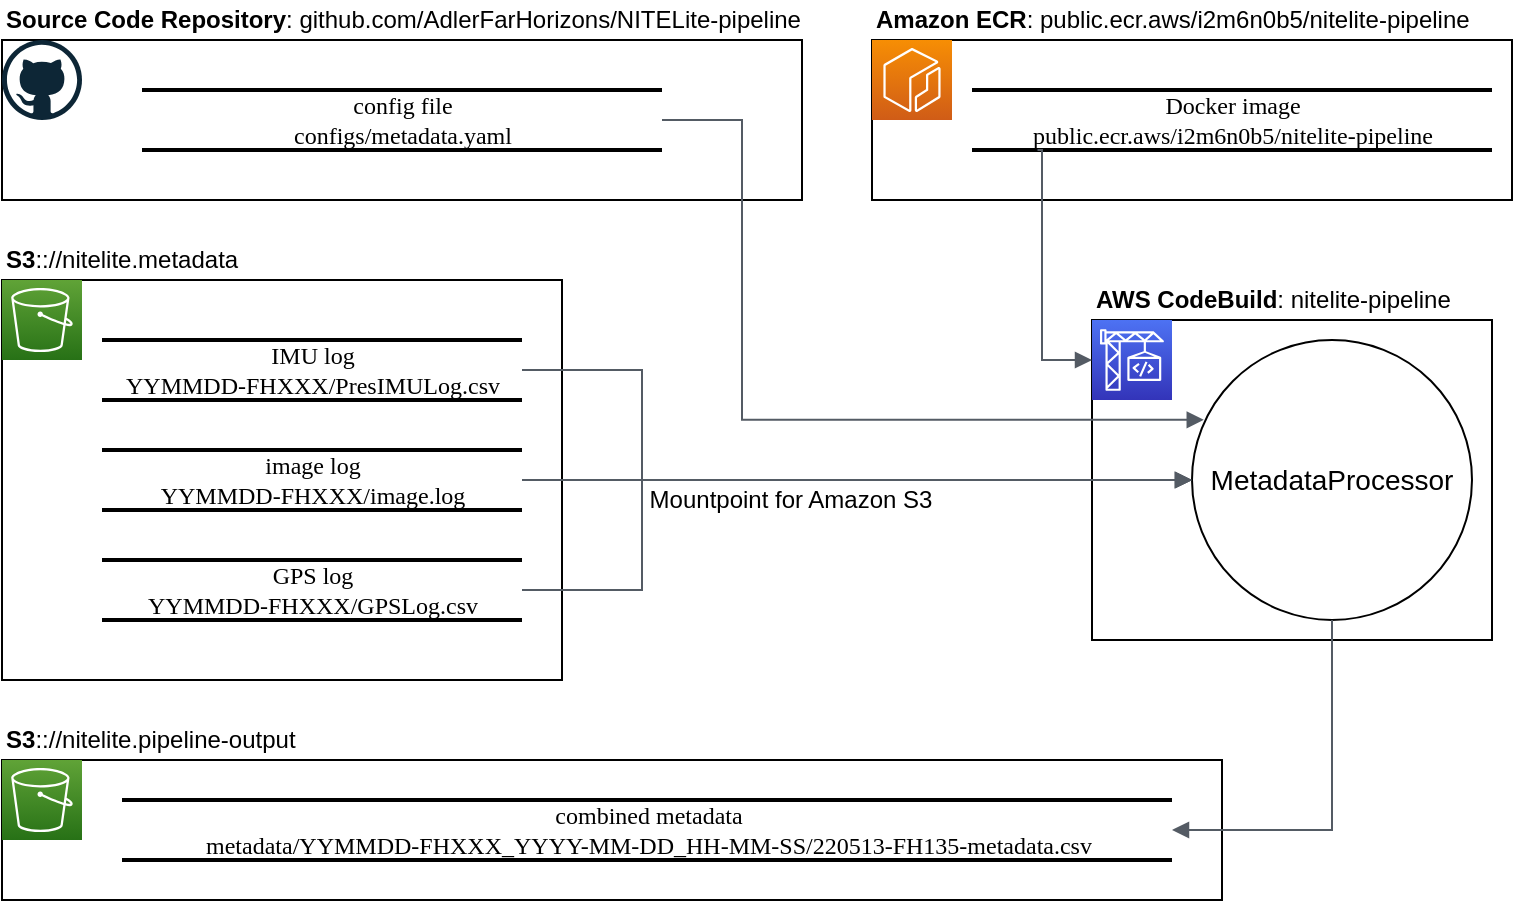 <mxfile>
    <diagram id="kPWpZeB2M8FcOMIMYAff" name="Page-1">
        <mxGraphModel dx="-36" dy="647" grid="1" gridSize="10" guides="1" tooltips="1" connect="1" arrows="1" fold="1" page="1" pageScale="1" pageWidth="850" pageHeight="1100" math="0" shadow="0">
            <root>
                <mxCell id="0"/>
                <mxCell id="1" parent="0"/>
                <mxCell id="26" value="" style="rounded=0;whiteSpace=wrap;html=1;" parent="1" vertex="1">
                    <mxGeometry x="880" y="40" width="400" height="80" as="geometry"/>
                </mxCell>
                <mxCell id="21" value="" style="rounded=0;whiteSpace=wrap;html=1;" parent="1" vertex="1">
                    <mxGeometry x="1425" y="180" width="200" height="160" as="geometry"/>
                </mxCell>
                <mxCell id="3" value="" style="rounded=0;whiteSpace=wrap;html=1;" parent="1" vertex="1">
                    <mxGeometry x="880" y="160" width="280" height="200" as="geometry"/>
                </mxCell>
                <mxCell id="2" value="IMU log&lt;br&gt;YYMMDD-FHXXX/PresIMULog.csv" style="html=1;rounded=0;shadow=0;comic=0;labelBackgroundColor=none;strokeWidth=2;fontFamily=Verdana;fontSize=12;align=center;shape=mxgraph.ios7ui.horLines;" parent="1" vertex="1">
                    <mxGeometry x="930" y="190" width="210" height="30" as="geometry"/>
                </mxCell>
                <mxCell id="4" value="&lt;b&gt;S3&lt;/b&gt;:://nitelite.metadata" style="text;html=1;strokeColor=none;fillColor=none;align=left;verticalAlign=middle;whiteSpace=wrap;rounded=0;" parent="1" vertex="1">
                    <mxGeometry x="880" y="140" width="170" height="20" as="geometry"/>
                </mxCell>
                <mxCell id="5" value="image log&lt;br&gt;YYMMDD-FHXXX/image.log" style="html=1;rounded=0;shadow=0;comic=0;labelBackgroundColor=none;strokeWidth=2;fontFamily=Verdana;fontSize=12;align=center;shape=mxgraph.ios7ui.horLines;" parent="1" vertex="1">
                    <mxGeometry x="930" y="245" width="210" height="30" as="geometry"/>
                </mxCell>
                <mxCell id="6" value="GPS log&lt;br&gt;YYMMDD-FHXXX/GPSLog.csv" style="html=1;rounded=0;shadow=0;comic=0;labelBackgroundColor=none;strokeWidth=2;fontFamily=Verdana;fontSize=12;align=center;shape=mxgraph.ios7ui.horLines;" parent="1" vertex="1">
                    <mxGeometry x="930" y="300" width="210" height="30" as="geometry"/>
                </mxCell>
                <mxCell id="7" value="" style="rounded=0;whiteSpace=wrap;html=1;" parent="1" vertex="1">
                    <mxGeometry x="880" y="400" width="610" height="70" as="geometry"/>
                </mxCell>
                <mxCell id="8" value="&lt;b&gt;S3&lt;/b&gt;:://nitelite.pipeline-output" style="text;html=1;strokeColor=none;fillColor=none;align=left;verticalAlign=middle;whiteSpace=wrap;rounded=0;" parent="1" vertex="1">
                    <mxGeometry x="880" y="380" width="170" height="20" as="geometry"/>
                </mxCell>
                <mxCell id="9" value="combined metadata&lt;br&gt;metadata/YYMMDD-FHXXX_YYYY-MM-DD_HH-MM-SS/220513-FH135-metadata.csv" style="html=1;rounded=0;shadow=0;comic=0;labelBackgroundColor=none;strokeWidth=2;fontFamily=Verdana;fontSize=12;align=center;shape=mxgraph.ios7ui.horLines;" parent="1" vertex="1">
                    <mxGeometry x="940" y="420" width="525" height="30" as="geometry"/>
                </mxCell>
                <mxCell id="10" value="" style="rounded=0;whiteSpace=wrap;html=1;" parent="1" vertex="1">
                    <mxGeometry x="1315" y="40" width="320" height="80" as="geometry"/>
                </mxCell>
                <mxCell id="13" value="" style="edgeStyle=none;html=1;fontSize=14;" parent="1" source="12" target="10" edge="1">
                    <mxGeometry relative="1" as="geometry"/>
                </mxCell>
                <mxCell id="12" value="&lt;b&gt;Amazon ECR&lt;/b&gt;: public.ecr.aws/i2m6n0b5/nitelite-pipeline" style="text;html=1;strokeColor=none;fillColor=none;align=left;verticalAlign=middle;whiteSpace=wrap;rounded=0;" parent="1" vertex="1">
                    <mxGeometry x="1315" y="20" width="310" height="20" as="geometry"/>
                </mxCell>
                <mxCell id="14" value="Docker image&lt;br&gt;public.ecr.aws/i2m6n0b5/nitelite-pipeline" style="html=1;rounded=0;shadow=0;comic=0;labelBackgroundColor=none;strokeWidth=2;fontFamily=Verdana;fontSize=12;align=center;shape=mxgraph.ios7ui.horLines;" parent="1" vertex="1">
                    <mxGeometry x="1365" y="65" width="260" height="30" as="geometry"/>
                </mxCell>
                <mxCell id="16" value="" style="sketch=0;points=[[0,0,0],[0.25,0,0],[0.5,0,0],[0.75,0,0],[1,0,0],[0,1,0],[0.25,1,0],[0.5,1,0],[0.75,1,0],[1,1,0],[0,0.25,0],[0,0.5,0],[0,0.75,0],[1,0.25,0],[1,0.5,0],[1,0.75,0]];outlineConnect=0;fontColor=#232F3E;gradientColor=#F78E04;gradientDirection=north;fillColor=#D05C17;strokeColor=#ffffff;dashed=0;verticalLabelPosition=bottom;verticalAlign=top;align=center;html=1;fontSize=12;fontStyle=0;aspect=fixed;shape=mxgraph.aws4.resourceIcon;resIcon=mxgraph.aws4.ecr;" parent="1" vertex="1">
                    <mxGeometry x="1315" y="40" width="40" height="40" as="geometry"/>
                </mxCell>
                <mxCell id="17" value="" style="sketch=0;points=[[0,0,0],[0.25,0,0],[0.5,0,0],[0.75,0,0],[1,0,0],[0,1,0],[0.25,1,0],[0.5,1,0],[0.75,1,0],[1,1,0],[0,0.25,0],[0,0.5,0],[0,0.75,0],[1,0.25,0],[1,0.5,0],[1,0.75,0]];outlineConnect=0;fontColor=#232F3E;gradientColor=#60A337;gradientDirection=north;fillColor=#277116;strokeColor=#ffffff;dashed=0;verticalLabelPosition=bottom;verticalAlign=top;align=center;html=1;fontSize=12;fontStyle=0;aspect=fixed;shape=mxgraph.aws4.resourceIcon;resIcon=mxgraph.aws4.s3;" parent="1" vertex="1">
                    <mxGeometry x="880" y="160" width="40" height="40" as="geometry"/>
                </mxCell>
                <mxCell id="18" value="" style="sketch=0;points=[[0,0,0],[0.25,0,0],[0.5,0,0],[0.75,0,0],[1,0,0],[0,1,0],[0.25,1,0],[0.5,1,0],[0.75,1,0],[1,1,0],[0,0.25,0],[0,0.5,0],[0,0.75,0],[1,0.25,0],[1,0.5,0],[1,0.75,0]];outlineConnect=0;fontColor=#232F3E;gradientColor=#60A337;gradientDirection=north;fillColor=#277116;strokeColor=#ffffff;dashed=0;verticalLabelPosition=bottom;verticalAlign=top;align=center;html=1;fontSize=12;fontStyle=0;aspect=fixed;shape=mxgraph.aws4.resourceIcon;resIcon=mxgraph.aws4.s3;" parent="1" vertex="1">
                    <mxGeometry x="880" y="400" width="40" height="40" as="geometry"/>
                </mxCell>
                <mxCell id="20" value="" style="sketch=0;points=[[0,0,0],[0.25,0,0],[0.5,0,0],[0.75,0,0],[1,0,0],[0,1,0],[0.25,1,0],[0.5,1,0],[0.75,1,0],[1,1,0],[0,0.25,0],[0,0.5,0],[0,0.75,0],[1,0.25,0],[1,0.5,0],[1,0.75,0]];outlineConnect=0;fontColor=#232F3E;gradientColor=#4D72F3;gradientDirection=north;fillColor=#3334B9;strokeColor=#ffffff;dashed=0;verticalLabelPosition=bottom;verticalAlign=top;align=center;html=1;fontSize=12;fontStyle=0;aspect=fixed;shape=mxgraph.aws4.resourceIcon;resIcon=mxgraph.aws4.codebuild;" parent="1" vertex="1">
                    <mxGeometry x="1425" y="180" width="40" height="40" as="geometry"/>
                </mxCell>
                <mxCell id="23" value="config file&lt;br&gt;configs/metadata.yaml" style="html=1;rounded=0;shadow=0;comic=0;labelBackgroundColor=none;strokeWidth=2;fontFamily=Verdana;fontSize=12;align=center;shape=mxgraph.ios7ui.horLines;" parent="1" vertex="1">
                    <mxGeometry x="950" y="65" width="260" height="30" as="geometry"/>
                </mxCell>
                <mxCell id="24" value="" style="dashed=0;outlineConnect=0;html=1;align=center;labelPosition=center;verticalLabelPosition=bottom;verticalAlign=top;shape=mxgraph.weblogos.github;fontSize=14;" parent="1" vertex="1">
                    <mxGeometry x="880" y="40" width="40" height="40" as="geometry"/>
                </mxCell>
                <mxCell id="25" value="&lt;b&gt;AWS CodeBuild&lt;/b&gt;: nitelite-pipeline" style="text;html=1;strokeColor=none;fillColor=none;align=left;verticalAlign=middle;whiteSpace=wrap;rounded=0;" parent="1" vertex="1">
                    <mxGeometry x="1425" y="160" width="190" height="20" as="geometry"/>
                </mxCell>
                <mxCell id="27" value="&lt;b&gt;Source Code Repository&lt;/b&gt;: github.com/AdlerFarHorizons/NITELite-pipeline" style="text;html=1;strokeColor=none;fillColor=none;align=left;verticalAlign=middle;whiteSpace=wrap;rounded=0;" parent="1" vertex="1">
                    <mxGeometry x="880" y="20" width="410" height="20" as="geometry"/>
                </mxCell>
                <mxCell id="28" value="MetadataProcessor" style="ellipse;whiteSpace=wrap;html=1;aspect=fixed;fontSize=14;" parent="1" vertex="1">
                    <mxGeometry x="1475" y="190" width="140" height="140" as="geometry"/>
                </mxCell>
                <mxCell id="34" value="" style="edgeStyle=orthogonalEdgeStyle;html=1;endArrow=block;elbow=vertical;startArrow=none;endFill=1;strokeColor=#545B64;rounded=0;fontSize=14;exitX=0.126;exitY=1.001;exitDx=0;exitDy=0;exitPerimeter=0;entryX=0;entryY=0.5;entryDx=0;entryDy=0;entryPerimeter=0;" parent="1" source="14" target="20" edge="1">
                    <mxGeometry width="100" relative="1" as="geometry">
                        <mxPoint x="1280" y="190" as="sourcePoint"/>
                        <mxPoint x="1380" y="190" as="targetPoint"/>
                        <Array as="points">
                            <mxPoint x="1400" y="95"/>
                            <mxPoint x="1400" y="200"/>
                        </Array>
                    </mxGeometry>
                </mxCell>
                <mxCell id="35" value="" style="edgeStyle=orthogonalEdgeStyle;html=1;endArrow=block;elbow=vertical;startArrow=none;endFill=1;strokeColor=#545B64;rounded=0;fontSize=14;entryX=0.042;entryY=0.285;entryDx=0;entryDy=0;entryPerimeter=0;" parent="1" source="23" target="28" edge="1">
                    <mxGeometry width="100" relative="1" as="geometry">
                        <mxPoint x="1200" y="96" as="sourcePoint"/>
                        <mxPoint x="1380" y="190" as="targetPoint"/>
                        <Array as="points">
                            <mxPoint x="1250" y="80"/>
                            <mxPoint x="1250" y="230"/>
                        </Array>
                    </mxGeometry>
                </mxCell>
                <mxCell id="36" value="" style="edgeStyle=orthogonalEdgeStyle;html=1;endArrow=block;elbow=vertical;startArrow=none;endFill=1;strokeColor=#545B64;rounded=0;fontSize=14;entryX=0;entryY=0.5;entryDx=0;entryDy=0;" parent="1" source="2" target="28" edge="1">
                    <mxGeometry width="100" relative="1" as="geometry">
                        <mxPoint x="1280" y="190" as="sourcePoint"/>
                        <mxPoint x="1380" y="190" as="targetPoint"/>
                        <Array as="points">
                            <mxPoint x="1200" y="205"/>
                            <mxPoint x="1200" y="260"/>
                        </Array>
                    </mxGeometry>
                </mxCell>
                <mxCell id="37" value="" style="edgeStyle=orthogonalEdgeStyle;html=1;endArrow=block;elbow=vertical;startArrow=none;endFill=1;strokeColor=#545B64;rounded=0;fontSize=14;entryX=0;entryY=0.5;entryDx=0;entryDy=0;" parent="1" source="5" target="28" edge="1">
                    <mxGeometry width="100" relative="1" as="geometry">
                        <mxPoint x="1280" y="190" as="sourcePoint"/>
                        <mxPoint x="1380" y="190" as="targetPoint"/>
                        <Array as="points">
                            <mxPoint x="1250" y="260"/>
                            <mxPoint x="1250" y="260"/>
                        </Array>
                    </mxGeometry>
                </mxCell>
                <mxCell id="38" value="" style="edgeStyle=orthogonalEdgeStyle;html=1;endArrow=block;elbow=vertical;startArrow=none;endFill=1;strokeColor=#545B64;rounded=0;fontSize=14;entryX=0;entryY=0.5;entryDx=0;entryDy=0;" parent="1" source="6" target="28" edge="1">
                    <mxGeometry width="100" relative="1" as="geometry">
                        <mxPoint x="1280" y="190" as="sourcePoint"/>
                        <mxPoint x="1380" y="190" as="targetPoint"/>
                        <Array as="points">
                            <mxPoint x="1200" y="315"/>
                            <mxPoint x="1200" y="260"/>
                        </Array>
                    </mxGeometry>
                </mxCell>
                <mxCell id="39" value="" style="edgeStyle=orthogonalEdgeStyle;html=1;endArrow=none;elbow=vertical;startArrow=block;startFill=1;strokeColor=#545B64;rounded=0;fontSize=14;entryX=0.5;entryY=1;entryDx=0;entryDy=0;" parent="1" source="9" target="28" edge="1">
                    <mxGeometry width="100" relative="1" as="geometry">
                        <mxPoint x="1280" y="230" as="sourcePoint"/>
                        <mxPoint x="1380" y="230" as="targetPoint"/>
                        <Array as="points">
                            <mxPoint x="1545" y="435"/>
                        </Array>
                    </mxGeometry>
                </mxCell>
                <mxCell id="40" value="Mountpoint for Amazon S3" style="text;html=1;align=center;verticalAlign=middle;resizable=0;points=[];autosize=1;strokeColor=none;fillColor=none;" parent="1" vertex="1">
                    <mxGeometry x="1194" y="255" width="160" height="30" as="geometry"/>
                </mxCell>
            </root>
        </mxGraphModel>
    </diagram>
</mxfile>
